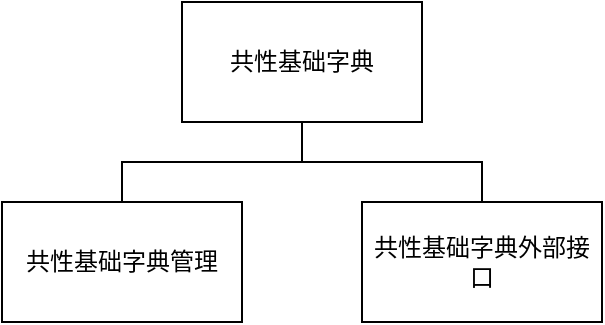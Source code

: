 <mxfile version="21.5.1" type="device">
  <diagram name="第 1 页" id="QBxuN26RDLddkOAQD2wr">
    <mxGraphModel dx="941" dy="692" grid="1" gridSize="10" guides="1" tooltips="1" connect="1" arrows="1" fold="1" page="1" pageScale="1" pageWidth="827" pageHeight="1169" math="0" shadow="0">
      <root>
        <mxCell id="0" />
        <mxCell id="1" parent="0" />
        <mxCell id="PyTQeRn1aZ-g2VWNdeGD-3" style="edgeStyle=orthogonalEdgeStyle;rounded=0;orthogonalLoop=1;jettySize=auto;html=1;exitX=0.5;exitY=1;exitDx=0;exitDy=0;endArrow=none;endFill=0;" edge="1" parent="1" source="GgDtMRvrFvS02ZCUQ_Kf-7" target="PyTQeRn1aZ-g2VWNdeGD-1">
          <mxGeometry relative="1" as="geometry" />
        </mxCell>
        <mxCell id="PyTQeRn1aZ-g2VWNdeGD-4" style="edgeStyle=orthogonalEdgeStyle;rounded=0;orthogonalLoop=1;jettySize=auto;html=1;exitX=0.5;exitY=1;exitDx=0;exitDy=0;entryX=0.5;entryY=0;entryDx=0;entryDy=0;endArrow=none;endFill=0;" edge="1" parent="1" source="GgDtMRvrFvS02ZCUQ_Kf-7" target="PyTQeRn1aZ-g2VWNdeGD-2">
          <mxGeometry relative="1" as="geometry" />
        </mxCell>
        <mxCell id="GgDtMRvrFvS02ZCUQ_Kf-7" value="共性基础字典" style="rounded=0;whiteSpace=wrap;html=1;" parent="1" vertex="1">
          <mxGeometry x="380" y="80" width="120" height="60" as="geometry" />
        </mxCell>
        <mxCell id="PyTQeRn1aZ-g2VWNdeGD-1" value="共性基础字典管理" style="rounded=0;whiteSpace=wrap;html=1;" vertex="1" parent="1">
          <mxGeometry x="290" y="180" width="120" height="60" as="geometry" />
        </mxCell>
        <mxCell id="PyTQeRn1aZ-g2VWNdeGD-2" value="共性基础字典外部接口" style="rounded=0;whiteSpace=wrap;html=1;" vertex="1" parent="1">
          <mxGeometry x="470" y="180" width="120" height="60" as="geometry" />
        </mxCell>
      </root>
    </mxGraphModel>
  </diagram>
</mxfile>
